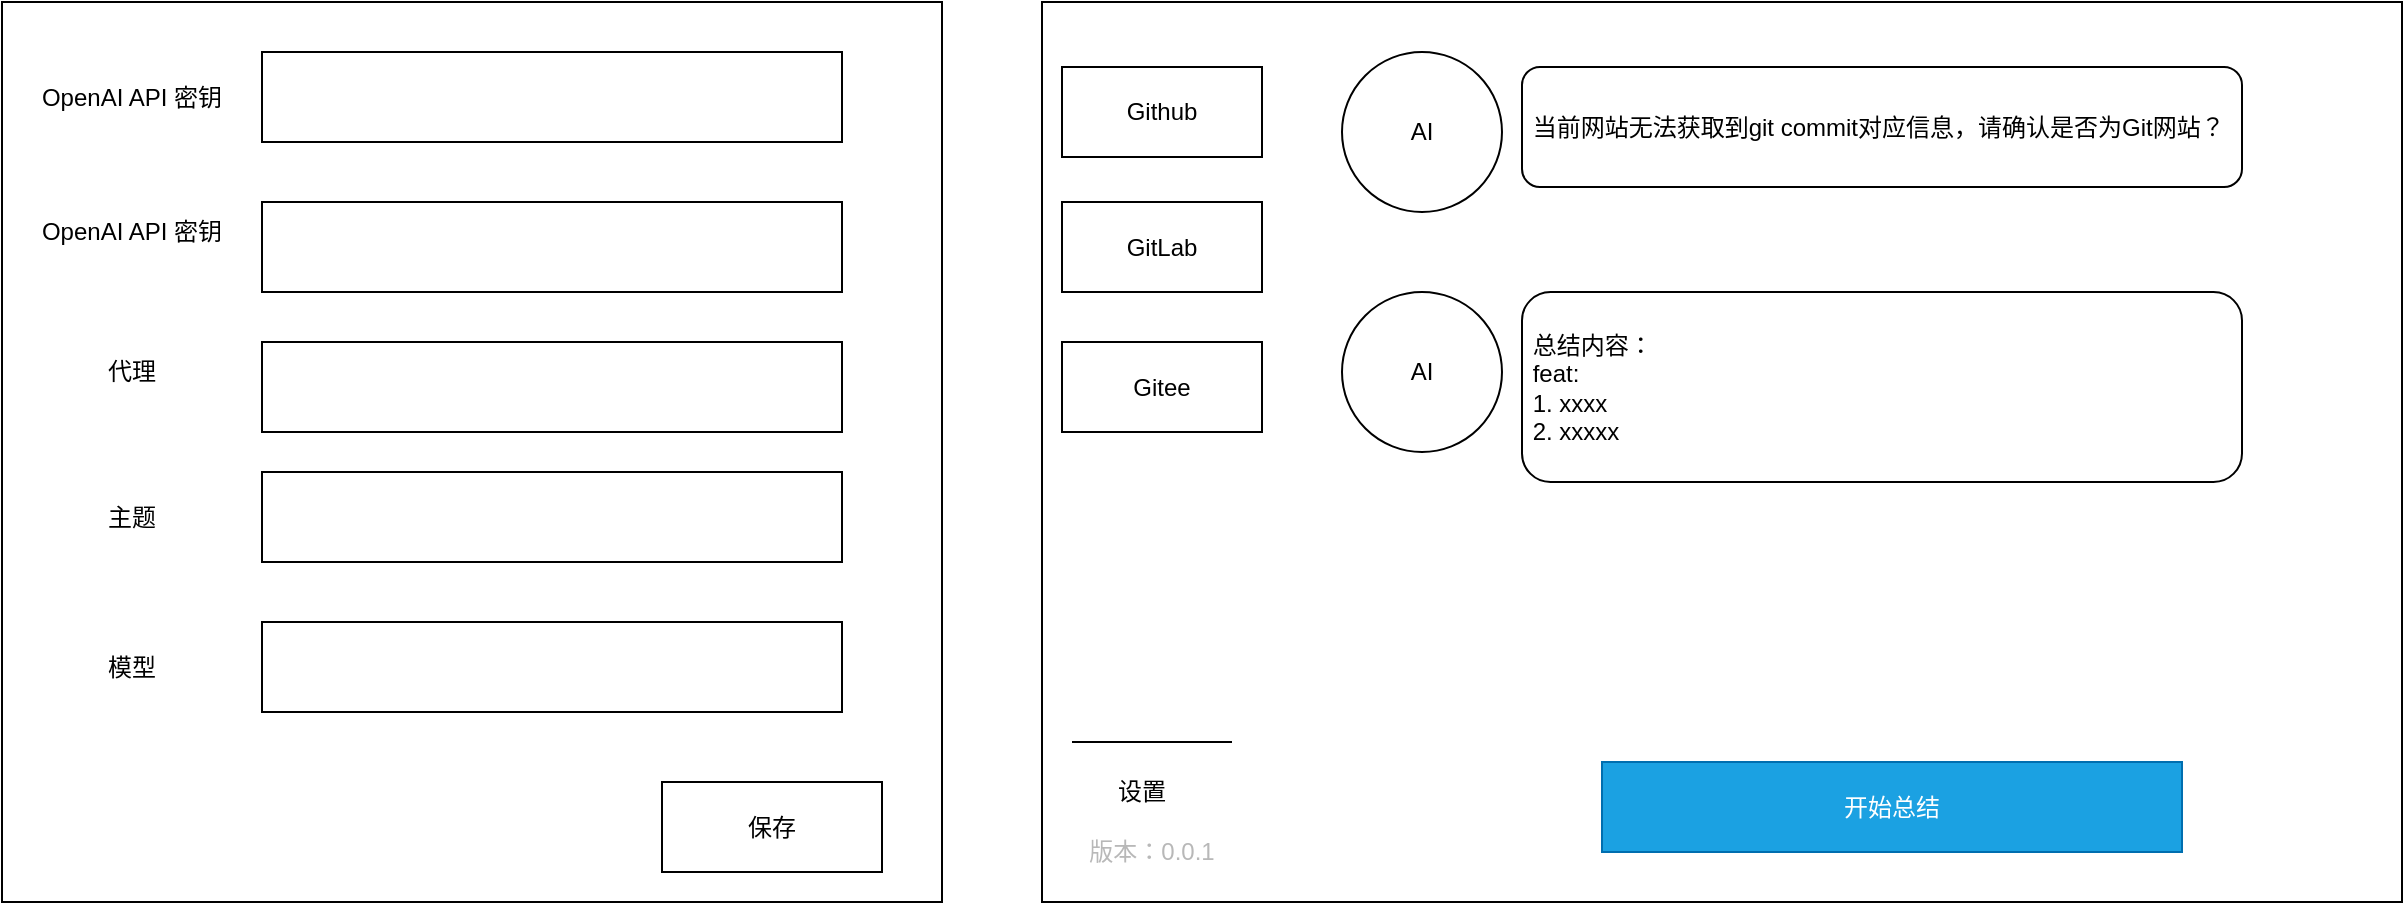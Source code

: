 <mxfile>
    <diagram id="9KHBzmY7_pD30KYvvd9j" name="第 1 页">
        <mxGraphModel dx="887" dy="431" grid="1" gridSize="10" guides="1" tooltips="1" connect="1" arrows="1" fold="1" page="1" pageScale="1" pageWidth="1200" pageHeight="1920" math="0" shadow="0">
            <root>
                <mxCell id="0"/>
                <mxCell id="1" parent="0"/>
                <mxCell id="2" value="" style="rounded=0;whiteSpace=wrap;html=1;" vertex="1" parent="1">
                    <mxGeometry x="70" y="120" width="470" height="450" as="geometry"/>
                </mxCell>
                <mxCell id="3" value="" style="rounded=0;whiteSpace=wrap;html=1;" vertex="1" parent="1">
                    <mxGeometry x="200" y="145" width="290" height="45" as="geometry"/>
                </mxCell>
                <mxCell id="5" value="OpenAI API 密钥" style="text;html=1;strokeColor=none;fillColor=none;align=center;verticalAlign=middle;whiteSpace=wrap;rounded=0;" vertex="1" parent="1">
                    <mxGeometry x="70" y="152.5" width="130" height="30" as="geometry"/>
                </mxCell>
                <mxCell id="6" value="OpenAI API 密钥" style="text;html=1;strokeColor=none;fillColor=none;align=center;verticalAlign=middle;whiteSpace=wrap;rounded=0;" vertex="1" parent="1">
                    <mxGeometry x="70" y="220" width="130" height="30" as="geometry"/>
                </mxCell>
                <mxCell id="7" value="" style="rounded=0;whiteSpace=wrap;html=1;" vertex="1" parent="1">
                    <mxGeometry x="200" y="220" width="290" height="45" as="geometry"/>
                </mxCell>
                <mxCell id="8" value="代理" style="text;html=1;strokeColor=none;fillColor=none;align=center;verticalAlign=middle;whiteSpace=wrap;rounded=0;" vertex="1" parent="1">
                    <mxGeometry x="70" y="290" width="130" height="30" as="geometry"/>
                </mxCell>
                <mxCell id="9" value="" style="rounded=0;whiteSpace=wrap;html=1;" vertex="1" parent="1">
                    <mxGeometry x="200" y="290" width="290" height="45" as="geometry"/>
                </mxCell>
                <mxCell id="10" value="主题" style="text;html=1;strokeColor=none;fillColor=none;align=center;verticalAlign=middle;whiteSpace=wrap;rounded=0;" vertex="1" parent="1">
                    <mxGeometry x="70" y="362.5" width="130" height="30" as="geometry"/>
                </mxCell>
                <mxCell id="11" value="" style="rounded=0;whiteSpace=wrap;html=1;" vertex="1" parent="1">
                    <mxGeometry x="200" y="355" width="290" height="45" as="geometry"/>
                </mxCell>
                <mxCell id="12" value="" style="rounded=0;whiteSpace=wrap;html=1;" vertex="1" parent="1">
                    <mxGeometry x="200" y="430" width="290" height="45" as="geometry"/>
                </mxCell>
                <mxCell id="13" value="模型" style="text;html=1;strokeColor=none;fillColor=none;align=center;verticalAlign=middle;whiteSpace=wrap;rounded=0;" vertex="1" parent="1">
                    <mxGeometry x="70" y="437.5" width="130" height="30" as="geometry"/>
                </mxCell>
                <mxCell id="14" value="保存" style="rounded=0;whiteSpace=wrap;html=1;" vertex="1" parent="1">
                    <mxGeometry x="400" y="510" width="110" height="45" as="geometry"/>
                </mxCell>
                <mxCell id="15" value="" style="rounded=0;whiteSpace=wrap;html=1;" vertex="1" parent="1">
                    <mxGeometry x="590" y="120" width="680" height="450" as="geometry"/>
                </mxCell>
                <mxCell id="16" value="开始总结" style="rounded=0;whiteSpace=wrap;html=1;fillColor=#1ba1e2;fontColor=#ffffff;strokeColor=#006EAF;" vertex="1" parent="1">
                    <mxGeometry x="870" y="500" width="290" height="45" as="geometry"/>
                </mxCell>
                <mxCell id="18" value="&amp;nbsp;当前网站无法获取到git commit对应信息，请确认是否为Git网站？" style="rounded=1;whiteSpace=wrap;html=1;align=left;" vertex="1" parent="1">
                    <mxGeometry x="830" y="152.5" width="360" height="60" as="geometry"/>
                </mxCell>
                <mxCell id="20" value="Github" style="rounded=0;whiteSpace=wrap;html=1;" vertex="1" parent="1">
                    <mxGeometry x="600" y="152.5" width="100" height="45" as="geometry"/>
                </mxCell>
                <mxCell id="21" value="设置" style="text;html=1;strokeColor=none;fillColor=none;align=center;verticalAlign=middle;whiteSpace=wrap;rounded=0;" vertex="1" parent="1">
                    <mxGeometry x="610" y="500" width="60" height="30" as="geometry"/>
                </mxCell>
                <mxCell id="22" value="GitLab" style="rounded=0;whiteSpace=wrap;html=1;" vertex="1" parent="1">
                    <mxGeometry x="600" y="220" width="100" height="45" as="geometry"/>
                </mxCell>
                <mxCell id="23" value="Gitee" style="rounded=0;whiteSpace=wrap;html=1;" vertex="1" parent="1">
                    <mxGeometry x="600" y="290" width="100" height="45" as="geometry"/>
                </mxCell>
                <mxCell id="24" value="AI" style="ellipse;whiteSpace=wrap;html=1;aspect=fixed;" vertex="1" parent="1">
                    <mxGeometry x="740" y="145" width="80" height="80" as="geometry"/>
                </mxCell>
                <mxCell id="26" value="" style="endArrow=none;html=1;" edge="1" parent="1">
                    <mxGeometry width="50" height="50" relative="1" as="geometry">
                        <mxPoint x="685" y="490" as="sourcePoint"/>
                        <mxPoint x="605" y="490" as="targetPoint"/>
                    </mxGeometry>
                </mxCell>
                <mxCell id="27" value="&lt;font color=&quot;#b8b8b8&quot;&gt;版本：0.0.1&lt;/font&gt;" style="text;html=1;strokeColor=none;fillColor=none;align=center;verticalAlign=middle;whiteSpace=wrap;rounded=0;" vertex="1" parent="1">
                    <mxGeometry x="600" y="530" width="90" height="30" as="geometry"/>
                </mxCell>
                <mxCell id="28" value="AI" style="ellipse;whiteSpace=wrap;html=1;aspect=fixed;" vertex="1" parent="1">
                    <mxGeometry x="740" y="265" width="80" height="80" as="geometry"/>
                </mxCell>
                <mxCell id="29" value="&lt;blockquote style=&quot;margin: 0 0 0 40px; border: none; padding: 0px;&quot;&gt;&lt;/blockquote&gt;&amp;nbsp;总结内容：&lt;br&gt;&lt;blockquote style=&quot;margin: 0 0 0 40px; border: none; padding: 0px;&quot;&gt;&lt;/blockquote&gt;&amp;nbsp;feat:&lt;br&gt;&lt;blockquote style=&quot;margin: 0 0 0 40px; border: none; padding: 0px;&quot;&gt;&lt;/blockquote&gt;&amp;nbsp;1. xxxx&lt;br&gt;&amp;nbsp;2. xxxxx" style="rounded=1;whiteSpace=wrap;html=1;align=left;" vertex="1" parent="1">
                    <mxGeometry x="830" y="265" width="360" height="95" as="geometry"/>
                </mxCell>
            </root>
        </mxGraphModel>
    </diagram>
</mxfile>